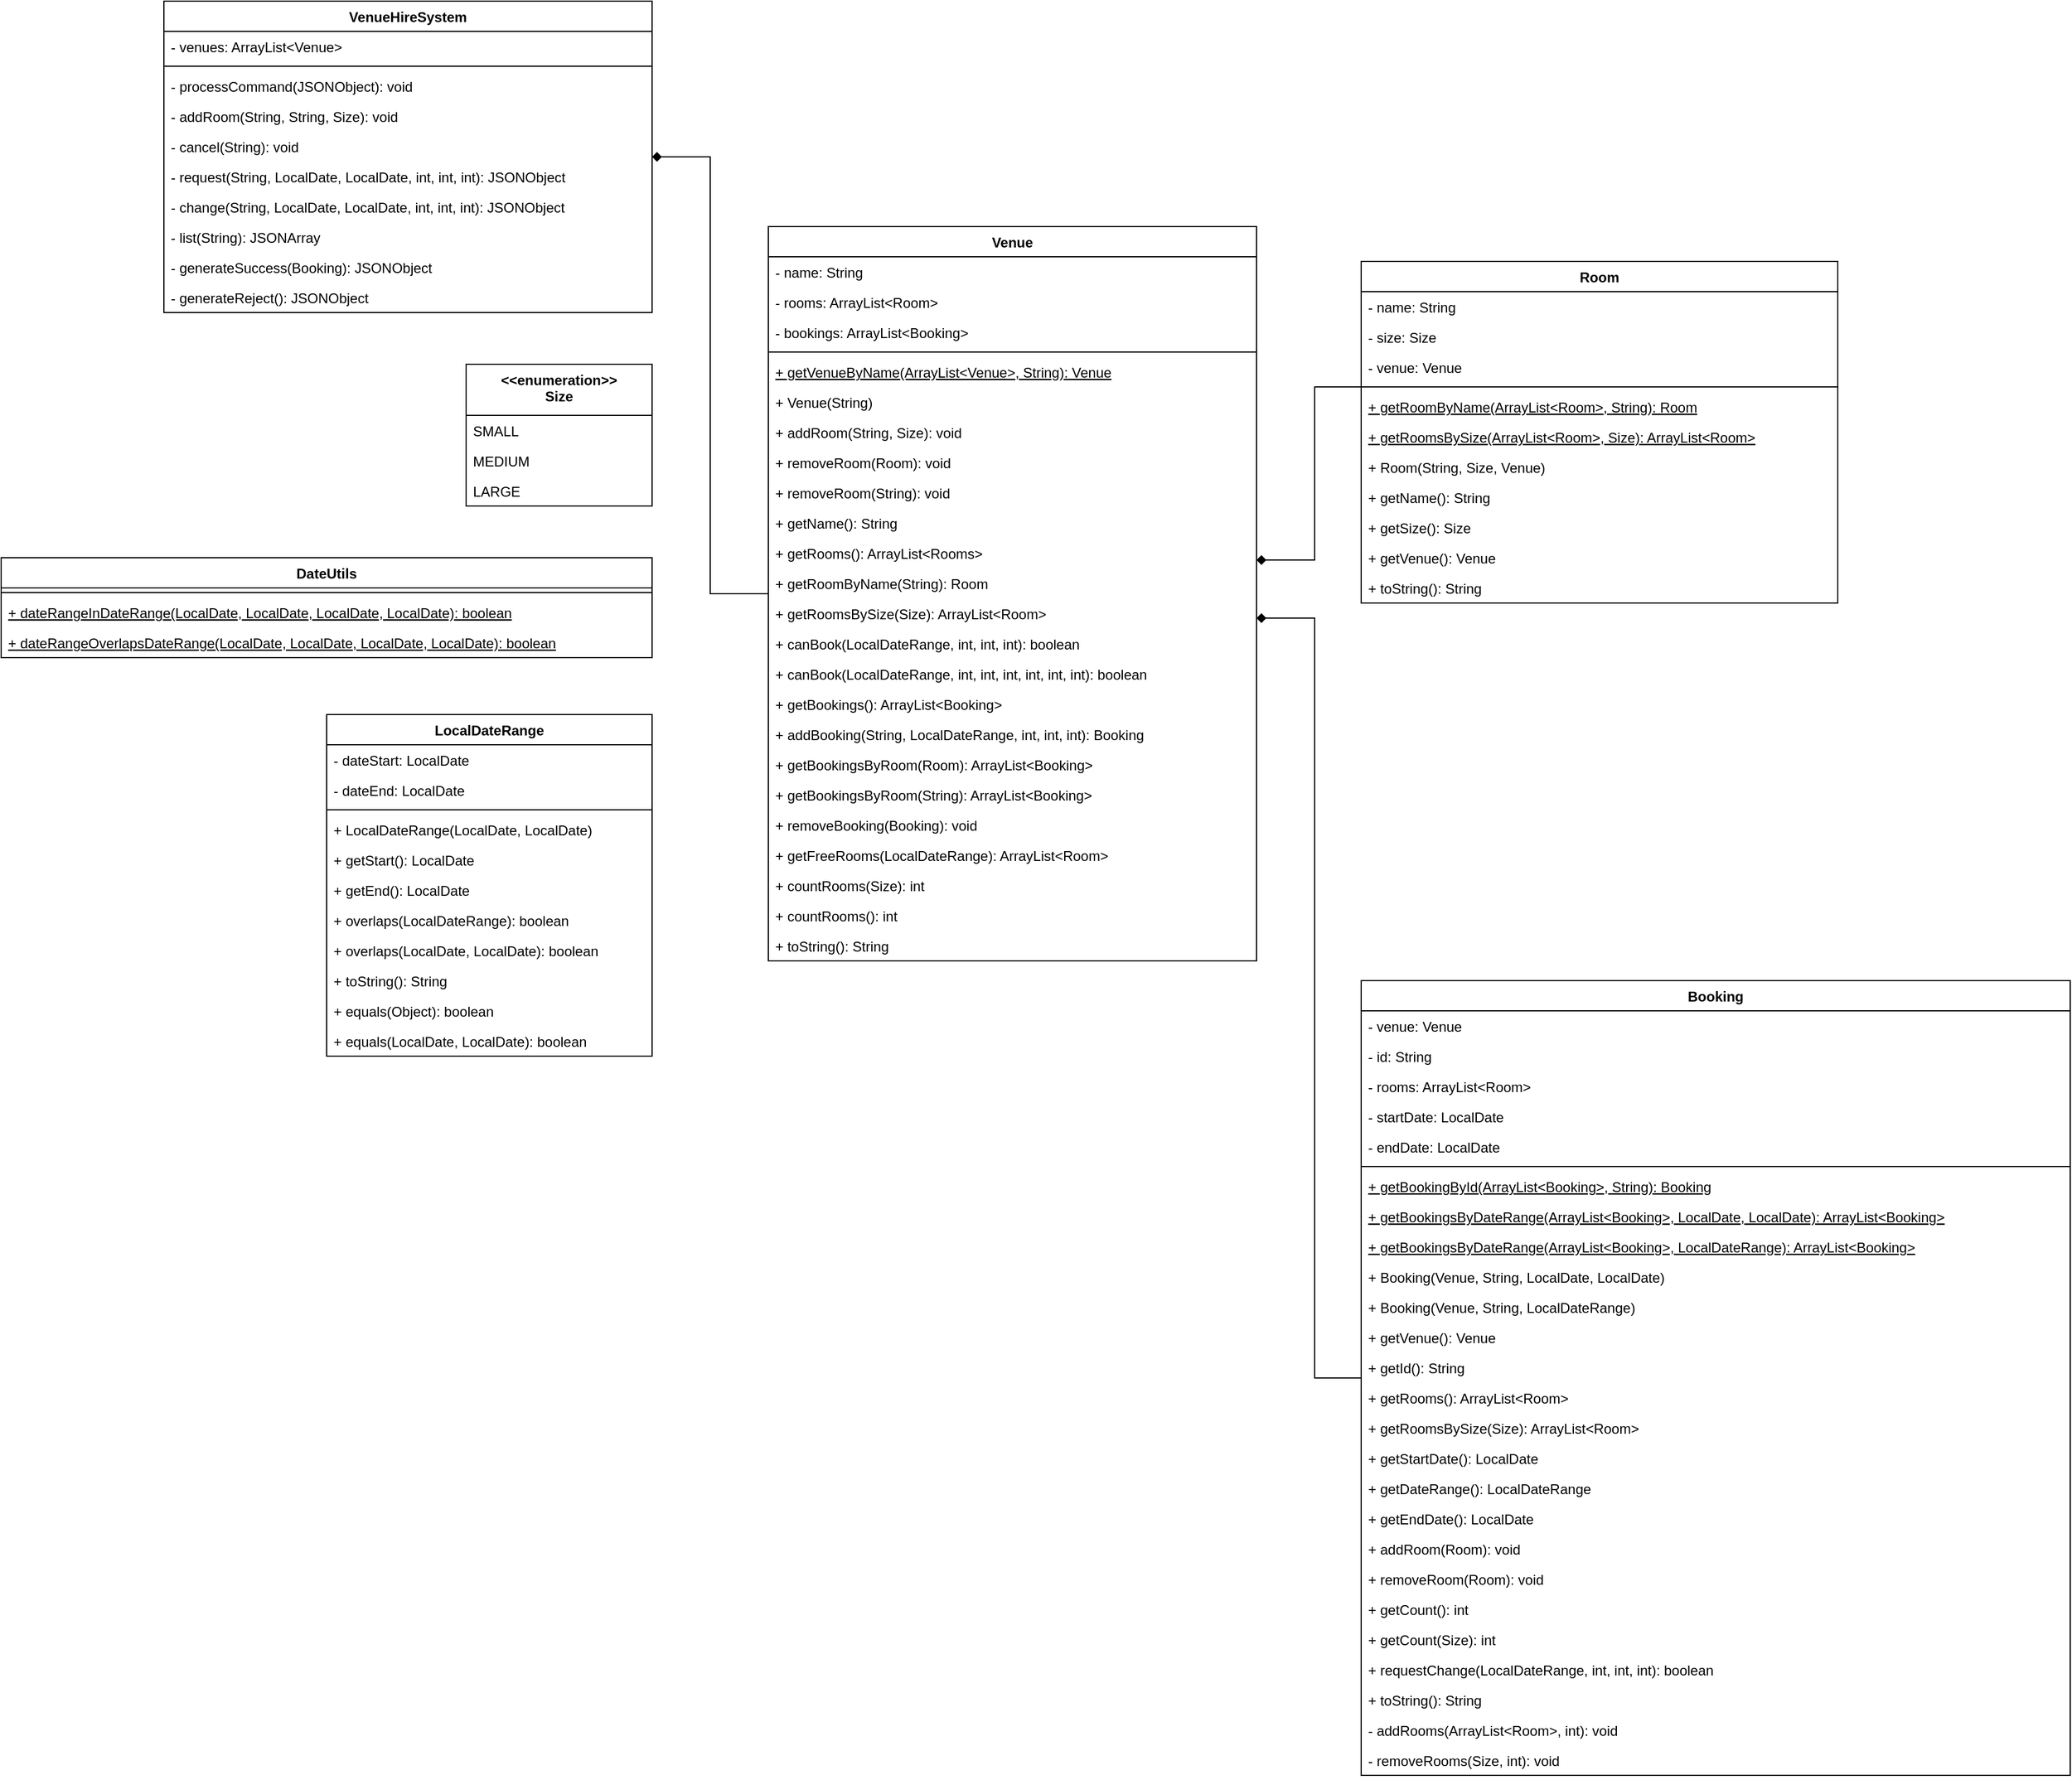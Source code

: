 <mxfile version="11.3.0" type="device" pages="1"><diagram id="Fz_I82woASBaDcpSmQ-H" name="Page-1"><mxGraphModel dx="966" dy="566" grid="1" gridSize="10" guides="1" tooltips="1" connect="1" arrows="1" fold="1" page="1" pageScale="1" pageWidth="850" pageHeight="1100" math="0" shadow="0"><root><mxCell id="0"/><mxCell id="1" parent="0"/><mxCell id="auLTzLcRfjIA71h1RYRJ-1" value="Booking" style="swimlane;fontStyle=1;align=center;verticalAlign=top;childLayout=stackLayout;horizontal=1;startSize=26;horizontalStack=0;resizeParent=1;resizeParentMax=0;resizeLast=0;collapsible=1;marginBottom=0;" parent="1" vertex="1"><mxGeometry x="1840" y="922" width="610" height="684" as="geometry"/></mxCell><mxCell id="auLTzLcRfjIA71h1RYRJ-2" value="- venue: Venue" style="text;strokeColor=none;fillColor=none;align=left;verticalAlign=top;spacingLeft=4;spacingRight=4;overflow=hidden;rotatable=0;points=[[0,0.5],[1,0.5]];portConstraint=eastwest;" parent="auLTzLcRfjIA71h1RYRJ-1" vertex="1"><mxGeometry y="26" width="610" height="26" as="geometry"/></mxCell><mxCell id="auLTzLcRfjIA71h1RYRJ-5" value="- id: String" style="text;strokeColor=none;fillColor=none;align=left;verticalAlign=top;spacingLeft=4;spacingRight=4;overflow=hidden;rotatable=0;points=[[0,0.5],[1,0.5]];portConstraint=eastwest;" parent="auLTzLcRfjIA71h1RYRJ-1" vertex="1"><mxGeometry y="52" width="610" height="26" as="geometry"/></mxCell><mxCell id="auLTzLcRfjIA71h1RYRJ-6" value="- rooms: ArrayList&lt;Room&gt;" style="text;strokeColor=none;fillColor=none;align=left;verticalAlign=top;spacingLeft=4;spacingRight=4;overflow=hidden;rotatable=0;points=[[0,0.5],[1,0.5]];portConstraint=eastwest;" parent="auLTzLcRfjIA71h1RYRJ-1" vertex="1"><mxGeometry y="78" width="610" height="26" as="geometry"/></mxCell><mxCell id="auLTzLcRfjIA71h1RYRJ-7" value="- startDate: LocalDate" style="text;strokeColor=none;fillColor=none;align=left;verticalAlign=top;spacingLeft=4;spacingRight=4;overflow=hidden;rotatable=0;points=[[0,0.5],[1,0.5]];portConstraint=eastwest;" parent="auLTzLcRfjIA71h1RYRJ-1" vertex="1"><mxGeometry y="104" width="610" height="26" as="geometry"/></mxCell><mxCell id="auLTzLcRfjIA71h1RYRJ-8" value="- endDate: LocalDate" style="text;strokeColor=none;fillColor=none;align=left;verticalAlign=top;spacingLeft=4;spacingRight=4;overflow=hidden;rotatable=0;points=[[0,0.5],[1,0.5]];portConstraint=eastwest;" parent="auLTzLcRfjIA71h1RYRJ-1" vertex="1"><mxGeometry y="130" width="610" height="26" as="geometry"/></mxCell><mxCell id="auLTzLcRfjIA71h1RYRJ-3" value="" style="line;strokeWidth=1;fillColor=none;align=left;verticalAlign=middle;spacingTop=-1;spacingLeft=3;spacingRight=3;rotatable=0;labelPosition=right;points=[];portConstraint=eastwest;" parent="auLTzLcRfjIA71h1RYRJ-1" vertex="1"><mxGeometry y="156" width="610" height="8" as="geometry"/></mxCell><mxCell id="auLTzLcRfjIA71h1RYRJ-16" value="+ getBookingById(ArrayList&lt;Booking&gt;, String): Booking" style="text;strokeColor=none;fillColor=none;align=left;verticalAlign=top;spacingLeft=4;spacingRight=4;overflow=hidden;rotatable=0;points=[[0,0.5],[1,0.5]];portConstraint=eastwest;fontStyle=4" parent="auLTzLcRfjIA71h1RYRJ-1" vertex="1"><mxGeometry y="164" width="610" height="26" as="geometry"/></mxCell><mxCell id="auLTzLcRfjIA71h1RYRJ-4" value="+ getBookingsByDateRange(ArrayList&lt;Booking&gt;, LocalDate, LocalDate): ArrayList&lt;Booking&gt;" style="text;strokeColor=none;fillColor=none;align=left;verticalAlign=top;spacingLeft=4;spacingRight=4;overflow=hidden;rotatable=0;points=[[0,0.5],[1,0.5]];portConstraint=eastwest;fontStyle=4" parent="auLTzLcRfjIA71h1RYRJ-1" vertex="1"><mxGeometry y="190" width="610" height="26" as="geometry"/></mxCell><mxCell id="auLTzLcRfjIA71h1RYRJ-17" value="+ getBookingsByDateRange(ArrayList&lt;Booking&gt;, LocalDateRange): ArrayList&lt;Booking&gt;" style="text;strokeColor=none;fillColor=none;align=left;verticalAlign=top;spacingLeft=4;spacingRight=4;overflow=hidden;rotatable=0;points=[[0,0.5],[1,0.5]];portConstraint=eastwest;fontStyle=4" parent="auLTzLcRfjIA71h1RYRJ-1" vertex="1"><mxGeometry y="216" width="610" height="26" as="geometry"/></mxCell><mxCell id="auLTzLcRfjIA71h1RYRJ-18" value="+ Booking(Venue, String, LocalDate, LocalDate)" style="text;strokeColor=none;fillColor=none;align=left;verticalAlign=top;spacingLeft=4;spacingRight=4;overflow=hidden;rotatable=0;points=[[0,0.5],[1,0.5]];portConstraint=eastwest;fontStyle=0" parent="auLTzLcRfjIA71h1RYRJ-1" vertex="1"><mxGeometry y="242" width="610" height="26" as="geometry"/></mxCell><mxCell id="auLTzLcRfjIA71h1RYRJ-20" value="+ Booking(Venue, String, LocalDateRange)" style="text;strokeColor=none;fillColor=none;align=left;verticalAlign=top;spacingLeft=4;spacingRight=4;overflow=hidden;rotatable=0;points=[[0,0.5],[1,0.5]];portConstraint=eastwest;fontStyle=0" parent="auLTzLcRfjIA71h1RYRJ-1" vertex="1"><mxGeometry y="268" width="610" height="26" as="geometry"/></mxCell><mxCell id="auLTzLcRfjIA71h1RYRJ-21" value="+ getVenue(): Venue" style="text;strokeColor=none;fillColor=none;align=left;verticalAlign=top;spacingLeft=4;spacingRight=4;overflow=hidden;rotatable=0;points=[[0,0.5],[1,0.5]];portConstraint=eastwest;fontStyle=0" parent="auLTzLcRfjIA71h1RYRJ-1" vertex="1"><mxGeometry y="294" width="610" height="26" as="geometry"/></mxCell><mxCell id="auLTzLcRfjIA71h1RYRJ-26" value="+ getId(): String" style="text;strokeColor=none;fillColor=none;align=left;verticalAlign=top;spacingLeft=4;spacingRight=4;overflow=hidden;rotatable=0;points=[[0,0.5],[1,0.5]];portConstraint=eastwest;fontStyle=0" parent="auLTzLcRfjIA71h1RYRJ-1" vertex="1"><mxGeometry y="320" width="610" height="26" as="geometry"/></mxCell><mxCell id="auLTzLcRfjIA71h1RYRJ-25" value="+ getRooms(): ArrayList&lt;Room&gt;" style="text;strokeColor=none;fillColor=none;align=left;verticalAlign=top;spacingLeft=4;spacingRight=4;overflow=hidden;rotatable=0;points=[[0,0.5],[1,0.5]];portConstraint=eastwest;fontStyle=0" parent="auLTzLcRfjIA71h1RYRJ-1" vertex="1"><mxGeometry y="346" width="610" height="26" as="geometry"/></mxCell><mxCell id="auLTzLcRfjIA71h1RYRJ-24" value="+ getRoomsBySize(Size): ArrayList&lt;Room&gt;" style="text;strokeColor=none;fillColor=none;align=left;verticalAlign=top;spacingLeft=4;spacingRight=4;overflow=hidden;rotatable=0;points=[[0,0.5],[1,0.5]];portConstraint=eastwest;fontStyle=0" parent="auLTzLcRfjIA71h1RYRJ-1" vertex="1"><mxGeometry y="372" width="610" height="26" as="geometry"/></mxCell><mxCell id="auLTzLcRfjIA71h1RYRJ-23" value="+ getStartDate(): LocalDate" style="text;strokeColor=none;fillColor=none;align=left;verticalAlign=top;spacingLeft=4;spacingRight=4;overflow=hidden;rotatable=0;points=[[0,0.5],[1,0.5]];portConstraint=eastwest;fontStyle=0" parent="auLTzLcRfjIA71h1RYRJ-1" vertex="1"><mxGeometry y="398" width="610" height="26" as="geometry"/></mxCell><mxCell id="auLTzLcRfjIA71h1RYRJ-22" value="+ getDateRange(): LocalDateRange" style="text;strokeColor=none;fillColor=none;align=left;verticalAlign=top;spacingLeft=4;spacingRight=4;overflow=hidden;rotatable=0;points=[[0,0.5],[1,0.5]];portConstraint=eastwest;fontStyle=0" parent="auLTzLcRfjIA71h1RYRJ-1" vertex="1"><mxGeometry y="424" width="610" height="26" as="geometry"/></mxCell><mxCell id="auLTzLcRfjIA71h1RYRJ-19" value="+ getEndDate(): LocalDate" style="text;strokeColor=none;fillColor=none;align=left;verticalAlign=top;spacingLeft=4;spacingRight=4;overflow=hidden;rotatable=0;points=[[0,0.5],[1,0.5]];portConstraint=eastwest;fontStyle=0" parent="auLTzLcRfjIA71h1RYRJ-1" vertex="1"><mxGeometry y="450" width="610" height="26" as="geometry"/></mxCell><mxCell id="auLTzLcRfjIA71h1RYRJ-28" value="+ addRoom(Room): void" style="text;strokeColor=none;fillColor=none;align=left;verticalAlign=top;spacingLeft=4;spacingRight=4;overflow=hidden;rotatable=0;points=[[0,0.5],[1,0.5]];portConstraint=eastwest;fontStyle=0" parent="auLTzLcRfjIA71h1RYRJ-1" vertex="1"><mxGeometry y="476" width="610" height="26" as="geometry"/></mxCell><mxCell id="auLTzLcRfjIA71h1RYRJ-30" value="+ removeRoom(Room): void" style="text;strokeColor=none;fillColor=none;align=left;verticalAlign=top;spacingLeft=4;spacingRight=4;overflow=hidden;rotatable=0;points=[[0,0.5],[1,0.5]];portConstraint=eastwest;fontStyle=0" parent="auLTzLcRfjIA71h1RYRJ-1" vertex="1"><mxGeometry y="502" width="610" height="26" as="geometry"/></mxCell><mxCell id="auLTzLcRfjIA71h1RYRJ-34" value="+ getCount(): int" style="text;strokeColor=none;fillColor=none;align=left;verticalAlign=top;spacingLeft=4;spacingRight=4;overflow=hidden;rotatable=0;points=[[0,0.5],[1,0.5]];portConstraint=eastwest;fontStyle=0" parent="auLTzLcRfjIA71h1RYRJ-1" vertex="1"><mxGeometry y="528" width="610" height="26" as="geometry"/></mxCell><mxCell id="auLTzLcRfjIA71h1RYRJ-33" value="+ getCount(Size): int" style="text;strokeColor=none;fillColor=none;align=left;verticalAlign=top;spacingLeft=4;spacingRight=4;overflow=hidden;rotatable=0;points=[[0,0.5],[1,0.5]];portConstraint=eastwest;fontStyle=0" parent="auLTzLcRfjIA71h1RYRJ-1" vertex="1"><mxGeometry y="554" width="610" height="26" as="geometry"/></mxCell><mxCell id="auLTzLcRfjIA71h1RYRJ-32" value="+ requestChange(LocalDateRange, int, int, int): boolean" style="text;strokeColor=none;fillColor=none;align=left;verticalAlign=top;spacingLeft=4;spacingRight=4;overflow=hidden;rotatable=0;points=[[0,0.5],[1,0.5]];portConstraint=eastwest;fontStyle=0" parent="auLTzLcRfjIA71h1RYRJ-1" vertex="1"><mxGeometry y="580" width="610" height="26" as="geometry"/></mxCell><mxCell id="auLTzLcRfjIA71h1RYRJ-35" value="+ toString(): String" style="text;strokeColor=none;fillColor=none;align=left;verticalAlign=top;spacingLeft=4;spacingRight=4;overflow=hidden;rotatable=0;points=[[0,0.5],[1,0.5]];portConstraint=eastwest;fontStyle=0" parent="auLTzLcRfjIA71h1RYRJ-1" vertex="1"><mxGeometry y="606" width="610" height="26" as="geometry"/></mxCell><mxCell id="auLTzLcRfjIA71h1RYRJ-31" value="- addRooms(ArrayList&lt;Room&gt;, int): void" style="text;strokeColor=none;fillColor=none;align=left;verticalAlign=top;spacingLeft=4;spacingRight=4;overflow=hidden;rotatable=0;points=[[0,0.5],[1,0.5]];portConstraint=eastwest;fontStyle=0" parent="auLTzLcRfjIA71h1RYRJ-1" vertex="1"><mxGeometry y="632" width="610" height="26" as="geometry"/></mxCell><mxCell id="auLTzLcRfjIA71h1RYRJ-29" value="- removeRooms(Size, int): void" style="text;strokeColor=none;fillColor=none;align=left;verticalAlign=top;spacingLeft=4;spacingRight=4;overflow=hidden;rotatable=0;points=[[0,0.5],[1,0.5]];portConstraint=eastwest;fontStyle=0" parent="auLTzLcRfjIA71h1RYRJ-1" vertex="1"><mxGeometry y="658" width="610" height="26" as="geometry"/></mxCell><mxCell id="auLTzLcRfjIA71h1RYRJ-63" value="DateUtils" style="swimlane;fontStyle=1;align=center;verticalAlign=top;childLayout=stackLayout;horizontal=1;startSize=26;horizontalStack=0;resizeParent=1;resizeParentMax=0;resizeLast=0;collapsible=1;marginBottom=0;" parent="1" vertex="1"><mxGeometry x="670" y="558" width="560" height="86" as="geometry"/></mxCell><mxCell id="auLTzLcRfjIA71h1RYRJ-65" value="" style="line;strokeWidth=1;fillColor=none;align=left;verticalAlign=middle;spacingTop=-1;spacingLeft=3;spacingRight=3;rotatable=0;labelPosition=right;points=[];portConstraint=eastwest;" parent="auLTzLcRfjIA71h1RYRJ-63" vertex="1"><mxGeometry y="26" width="560" height="8" as="geometry"/></mxCell><mxCell id="auLTzLcRfjIA71h1RYRJ-66" value="+ dateRangeInDateRange(LocalDate, LocalDate, LocalDate, LocalDate): boolean" style="text;strokeColor=none;fillColor=none;align=left;verticalAlign=top;spacingLeft=4;spacingRight=4;overflow=hidden;rotatable=0;points=[[0,0.5],[1,0.5]];portConstraint=eastwest;fontStyle=4" parent="auLTzLcRfjIA71h1RYRJ-63" vertex="1"><mxGeometry y="34" width="560" height="26" as="geometry"/></mxCell><mxCell id="auLTzLcRfjIA71h1RYRJ-67" value="+ dateRangeOverlapsDateRange(LocalDate, LocalDate, LocalDate, LocalDate): boolean" style="text;strokeColor=none;fillColor=none;align=left;verticalAlign=top;spacingLeft=4;spacingRight=4;overflow=hidden;rotatable=0;points=[[0,0.5],[1,0.5]];portConstraint=eastwest;fontStyle=4" parent="auLTzLcRfjIA71h1RYRJ-63" vertex="1"><mxGeometry y="60" width="560" height="26" as="geometry"/></mxCell><mxCell id="auLTzLcRfjIA71h1RYRJ-68" value="LocalDateRange" style="swimlane;fontStyle=1;align=center;verticalAlign=top;childLayout=stackLayout;horizontal=1;startSize=26;horizontalStack=0;resizeParent=1;resizeParentMax=0;resizeLast=0;collapsible=1;marginBottom=0;" parent="1" vertex="1"><mxGeometry x="950" y="693" width="280" height="294" as="geometry"/></mxCell><mxCell id="auLTzLcRfjIA71h1RYRJ-69" value="- dateStart: LocalDate" style="text;strokeColor=none;fillColor=none;align=left;verticalAlign=top;spacingLeft=4;spacingRight=4;overflow=hidden;rotatable=0;points=[[0,0.5],[1,0.5]];portConstraint=eastwest;" parent="auLTzLcRfjIA71h1RYRJ-68" vertex="1"><mxGeometry y="26" width="280" height="26" as="geometry"/></mxCell><mxCell id="auLTzLcRfjIA71h1RYRJ-72" value="- dateEnd: LocalDate" style="text;strokeColor=none;fillColor=none;align=left;verticalAlign=top;spacingLeft=4;spacingRight=4;overflow=hidden;rotatable=0;points=[[0,0.5],[1,0.5]];portConstraint=eastwest;" parent="auLTzLcRfjIA71h1RYRJ-68" vertex="1"><mxGeometry y="52" width="280" height="26" as="geometry"/></mxCell><mxCell id="auLTzLcRfjIA71h1RYRJ-70" value="" style="line;strokeWidth=1;fillColor=none;align=left;verticalAlign=middle;spacingTop=-1;spacingLeft=3;spacingRight=3;rotatable=0;labelPosition=right;points=[];portConstraint=eastwest;" parent="auLTzLcRfjIA71h1RYRJ-68" vertex="1"><mxGeometry y="78" width="280" height="8" as="geometry"/></mxCell><mxCell id="auLTzLcRfjIA71h1RYRJ-71" value="+ LocalDateRange(LocalDate, LocalDate)" style="text;strokeColor=none;fillColor=none;align=left;verticalAlign=top;spacingLeft=4;spacingRight=4;overflow=hidden;rotatable=0;points=[[0,0.5],[1,0.5]];portConstraint=eastwest;" parent="auLTzLcRfjIA71h1RYRJ-68" vertex="1"><mxGeometry y="86" width="280" height="26" as="geometry"/></mxCell><mxCell id="auLTzLcRfjIA71h1RYRJ-74" value="+ getStart(): LocalDate" style="text;strokeColor=none;fillColor=none;align=left;verticalAlign=top;spacingLeft=4;spacingRight=4;overflow=hidden;rotatable=0;points=[[0,0.5],[1,0.5]];portConstraint=eastwest;" parent="auLTzLcRfjIA71h1RYRJ-68" vertex="1"><mxGeometry y="112" width="280" height="26" as="geometry"/></mxCell><mxCell id="auLTzLcRfjIA71h1RYRJ-79" value="+ getEnd(): LocalDate" style="text;strokeColor=none;fillColor=none;align=left;verticalAlign=top;spacingLeft=4;spacingRight=4;overflow=hidden;rotatable=0;points=[[0,0.5],[1,0.5]];portConstraint=eastwest;" parent="auLTzLcRfjIA71h1RYRJ-68" vertex="1"><mxGeometry y="138" width="280" height="26" as="geometry"/></mxCell><mxCell id="auLTzLcRfjIA71h1RYRJ-78" value="+ overlaps(LocalDateRange): boolean" style="text;strokeColor=none;fillColor=none;align=left;verticalAlign=top;spacingLeft=4;spacingRight=4;overflow=hidden;rotatable=0;points=[[0,0.5],[1,0.5]];portConstraint=eastwest;" parent="auLTzLcRfjIA71h1RYRJ-68" vertex="1"><mxGeometry y="164" width="280" height="26" as="geometry"/></mxCell><mxCell id="auLTzLcRfjIA71h1RYRJ-77" value="+ overlaps(LocalDate, LocalDate): boolean" style="text;strokeColor=none;fillColor=none;align=left;verticalAlign=top;spacingLeft=4;spacingRight=4;overflow=hidden;rotatable=0;points=[[0,0.5],[1,0.5]];portConstraint=eastwest;" parent="auLTzLcRfjIA71h1RYRJ-68" vertex="1"><mxGeometry y="190" width="280" height="26" as="geometry"/></mxCell><mxCell id="auLTzLcRfjIA71h1RYRJ-76" value="+ toString(): String" style="text;strokeColor=none;fillColor=none;align=left;verticalAlign=top;spacingLeft=4;spacingRight=4;overflow=hidden;rotatable=0;points=[[0,0.5],[1,0.5]];portConstraint=eastwest;" parent="auLTzLcRfjIA71h1RYRJ-68" vertex="1"><mxGeometry y="216" width="280" height="26" as="geometry"/></mxCell><mxCell id="auLTzLcRfjIA71h1RYRJ-75" value="+ equals(Object): boolean" style="text;strokeColor=none;fillColor=none;align=left;verticalAlign=top;spacingLeft=4;spacingRight=4;overflow=hidden;rotatable=0;points=[[0,0.5],[1,0.5]];portConstraint=eastwest;" parent="auLTzLcRfjIA71h1RYRJ-68" vertex="1"><mxGeometry y="242" width="280" height="26" as="geometry"/></mxCell><mxCell id="auLTzLcRfjIA71h1RYRJ-73" value="+ equals(LocalDate, LocalDate): boolean" style="text;strokeColor=none;fillColor=none;align=left;verticalAlign=top;spacingLeft=4;spacingRight=4;overflow=hidden;rotatable=0;points=[[0,0.5],[1,0.5]];portConstraint=eastwest;" parent="auLTzLcRfjIA71h1RYRJ-68" vertex="1"><mxGeometry y="268" width="280" height="26" as="geometry"/></mxCell><mxCell id="auLTzLcRfjIA71h1RYRJ-80" value="Room" style="swimlane;fontStyle=1;align=center;verticalAlign=top;childLayout=stackLayout;horizontal=1;startSize=26;horizontalStack=0;resizeParent=1;resizeParentMax=0;resizeLast=0;collapsible=1;marginBottom=0;" parent="1" vertex="1"><mxGeometry x="1840" y="303" width="410" height="294" as="geometry"/></mxCell><mxCell id="auLTzLcRfjIA71h1RYRJ-81" value="- name: String" style="text;strokeColor=none;fillColor=none;align=left;verticalAlign=top;spacingLeft=4;spacingRight=4;overflow=hidden;rotatable=0;points=[[0,0.5],[1,0.5]];portConstraint=eastwest;" parent="auLTzLcRfjIA71h1RYRJ-80" vertex="1"><mxGeometry y="26" width="410" height="26" as="geometry"/></mxCell><mxCell id="auLTzLcRfjIA71h1RYRJ-82" value="- size: Size" style="text;strokeColor=none;fillColor=none;align=left;verticalAlign=top;spacingLeft=4;spacingRight=4;overflow=hidden;rotatable=0;points=[[0,0.5],[1,0.5]];portConstraint=eastwest;" parent="auLTzLcRfjIA71h1RYRJ-80" vertex="1"><mxGeometry y="52" width="410" height="26" as="geometry"/></mxCell><mxCell id="auLTzLcRfjIA71h1RYRJ-92" value="- venue: Venue" style="text;strokeColor=none;fillColor=none;align=left;verticalAlign=top;spacingLeft=4;spacingRight=4;overflow=hidden;rotatable=0;points=[[0,0.5],[1,0.5]];portConstraint=eastwest;" parent="auLTzLcRfjIA71h1RYRJ-80" vertex="1"><mxGeometry y="78" width="410" height="26" as="geometry"/></mxCell><mxCell id="auLTzLcRfjIA71h1RYRJ-83" value="" style="line;strokeWidth=1;fillColor=none;align=left;verticalAlign=middle;spacingTop=-1;spacingLeft=3;spacingRight=3;rotatable=0;labelPosition=right;points=[];portConstraint=eastwest;" parent="auLTzLcRfjIA71h1RYRJ-80" vertex="1"><mxGeometry y="104" width="410" height="8" as="geometry"/></mxCell><mxCell id="auLTzLcRfjIA71h1RYRJ-86" value="+ getRoomByName(ArrayList&lt;Room&gt;, String): Room" style="text;strokeColor=none;fillColor=none;align=left;verticalAlign=top;spacingLeft=4;spacingRight=4;overflow=hidden;rotatable=0;points=[[0,0.5],[1,0.5]];portConstraint=eastwest;fontStyle=4" parent="auLTzLcRfjIA71h1RYRJ-80" vertex="1"><mxGeometry y="112" width="410" height="26" as="geometry"/></mxCell><mxCell id="auLTzLcRfjIA71h1RYRJ-87" value="+ getRoomsBySize(ArrayList&lt;Room&gt;, Size): ArrayList&lt;Room&gt;" style="text;strokeColor=none;fillColor=none;align=left;verticalAlign=top;spacingLeft=4;spacingRight=4;overflow=hidden;rotatable=0;points=[[0,0.5],[1,0.5]];portConstraint=eastwest;fontStyle=4" parent="auLTzLcRfjIA71h1RYRJ-80" vertex="1"><mxGeometry y="138" width="410" height="26" as="geometry"/></mxCell><mxCell id="auLTzLcRfjIA71h1RYRJ-88" value="+ Room(String, Size, Venue)" style="text;strokeColor=none;fillColor=none;align=left;verticalAlign=top;spacingLeft=4;spacingRight=4;overflow=hidden;rotatable=0;points=[[0,0.5],[1,0.5]];portConstraint=eastwest;" parent="auLTzLcRfjIA71h1RYRJ-80" vertex="1"><mxGeometry y="164" width="410" height="26" as="geometry"/></mxCell><mxCell id="auLTzLcRfjIA71h1RYRJ-89" value="+ getName(): String" style="text;strokeColor=none;fillColor=none;align=left;verticalAlign=top;spacingLeft=4;spacingRight=4;overflow=hidden;rotatable=0;points=[[0,0.5],[1,0.5]];portConstraint=eastwest;" parent="auLTzLcRfjIA71h1RYRJ-80" vertex="1"><mxGeometry y="190" width="410" height="26" as="geometry"/></mxCell><mxCell id="auLTzLcRfjIA71h1RYRJ-90" value="+ getSize(): Size" style="text;strokeColor=none;fillColor=none;align=left;verticalAlign=top;spacingLeft=4;spacingRight=4;overflow=hidden;rotatable=0;points=[[0,0.5],[1,0.5]];portConstraint=eastwest;" parent="auLTzLcRfjIA71h1RYRJ-80" vertex="1"><mxGeometry y="216" width="410" height="26" as="geometry"/></mxCell><mxCell id="auLTzLcRfjIA71h1RYRJ-93" value="+ getVenue(): Venue" style="text;strokeColor=none;fillColor=none;align=left;verticalAlign=top;spacingLeft=4;spacingRight=4;overflow=hidden;rotatable=0;points=[[0,0.5],[1,0.5]];portConstraint=eastwest;" parent="auLTzLcRfjIA71h1RYRJ-80" vertex="1"><mxGeometry y="242" width="410" height="26" as="geometry"/></mxCell><mxCell id="auLTzLcRfjIA71h1RYRJ-91" value="+ toString(): String" style="text;strokeColor=none;fillColor=none;align=left;verticalAlign=top;spacingLeft=4;spacingRight=4;overflow=hidden;rotatable=0;points=[[0,0.5],[1,0.5]];portConstraint=eastwest;" parent="auLTzLcRfjIA71h1RYRJ-80" vertex="1"><mxGeometry y="268" width="410" height="26" as="geometry"/></mxCell><mxCell id="auLTzLcRfjIA71h1RYRJ-148" value="&lt;&lt;enumeration&gt;&gt;&#10;Size&#10;" style="swimlane;fontStyle=1;align=center;verticalAlign=top;childLayout=stackLayout;horizontal=1;startSize=44;horizontalStack=0;resizeParent=1;resizeParentMax=0;resizeLast=0;collapsible=1;marginBottom=0;" parent="1" vertex="1"><mxGeometry x="1070" y="391.5" width="160" height="122" as="geometry"/></mxCell><mxCell id="auLTzLcRfjIA71h1RYRJ-157" value="SMALL" style="text;strokeColor=none;fillColor=none;align=left;verticalAlign=top;spacingLeft=4;spacingRight=4;overflow=hidden;rotatable=0;points=[[0,0.5],[1,0.5]];portConstraint=eastwest;" parent="auLTzLcRfjIA71h1RYRJ-148" vertex="1"><mxGeometry y="44" width="160" height="26" as="geometry"/></mxCell><mxCell id="auLTzLcRfjIA71h1RYRJ-158" value="MEDIUM" style="text;strokeColor=none;fillColor=none;align=left;verticalAlign=top;spacingLeft=4;spacingRight=4;overflow=hidden;rotatable=0;points=[[0,0.5],[1,0.5]];portConstraint=eastwest;" parent="auLTzLcRfjIA71h1RYRJ-148" vertex="1"><mxGeometry y="70" width="160" height="26" as="geometry"/></mxCell><mxCell id="auLTzLcRfjIA71h1RYRJ-159" value="LARGE" style="text;strokeColor=none;fillColor=none;align=left;verticalAlign=top;spacingLeft=4;spacingRight=4;overflow=hidden;rotatable=0;points=[[0,0.5],[1,0.5]];portConstraint=eastwest;" parent="auLTzLcRfjIA71h1RYRJ-148" vertex="1"><mxGeometry y="96" width="160" height="26" as="geometry"/></mxCell><mxCell id="auLTzLcRfjIA71h1RYRJ-213" style="edgeStyle=orthogonalEdgeStyle;rounded=0;orthogonalLoop=1;jettySize=auto;html=1;startArrow=diamond;startFill=1;endArrow=none;endFill=0;" parent="1" source="auLTzLcRfjIA71h1RYRJ-160" target="auLTzLcRfjIA71h1RYRJ-80" edge="1"><mxGeometry relative="1" as="geometry"><Array as="points"><mxPoint x="1800" y="560"/><mxPoint x="1800" y="411"/></Array></mxGeometry></mxCell><mxCell id="auLTzLcRfjIA71h1RYRJ-215" style="edgeStyle=orthogonalEdgeStyle;rounded=0;orthogonalLoop=1;jettySize=auto;html=1;startArrow=diamond;startFill=1;endArrow=none;endFill=0;" parent="1" source="auLTzLcRfjIA71h1RYRJ-160" target="auLTzLcRfjIA71h1RYRJ-1" edge="1"><mxGeometry relative="1" as="geometry"><Array as="points"><mxPoint x="1800" y="610"/><mxPoint x="1800" y="1264"/></Array></mxGeometry></mxCell><mxCell id="auLTzLcRfjIA71h1RYRJ-160" value="Venue" style="swimlane;fontStyle=1;align=center;verticalAlign=top;childLayout=stackLayout;horizontal=1;startSize=26;horizontalStack=0;resizeParent=1;resizeParentMax=0;resizeLast=0;collapsible=1;marginBottom=0;" parent="1" vertex="1"><mxGeometry x="1330" y="273" width="420" height="632" as="geometry"/></mxCell><mxCell id="auLTzLcRfjIA71h1RYRJ-161" value="- name: String" style="text;strokeColor=none;fillColor=none;align=left;verticalAlign=top;spacingLeft=4;spacingRight=4;overflow=hidden;rotatable=0;points=[[0,0.5],[1,0.5]];portConstraint=eastwest;" parent="auLTzLcRfjIA71h1RYRJ-160" vertex="1"><mxGeometry y="26" width="420" height="26" as="geometry"/></mxCell><mxCell id="auLTzLcRfjIA71h1RYRJ-162" value="- rooms: ArrayList&lt;Room&gt;" style="text;strokeColor=none;fillColor=none;align=left;verticalAlign=top;spacingLeft=4;spacingRight=4;overflow=hidden;rotatable=0;points=[[0,0.5],[1,0.5]];portConstraint=eastwest;" parent="auLTzLcRfjIA71h1RYRJ-160" vertex="1"><mxGeometry y="52" width="420" height="26" as="geometry"/></mxCell><mxCell id="auLTzLcRfjIA71h1RYRJ-163" value="- bookings: ArrayList&lt;Booking&gt;" style="text;strokeColor=none;fillColor=none;align=left;verticalAlign=top;spacingLeft=4;spacingRight=4;overflow=hidden;rotatable=0;points=[[0,0.5],[1,0.5]];portConstraint=eastwest;" parent="auLTzLcRfjIA71h1RYRJ-160" vertex="1"><mxGeometry y="78" width="420" height="26" as="geometry"/></mxCell><mxCell id="auLTzLcRfjIA71h1RYRJ-164" value="" style="line;strokeWidth=1;fillColor=none;align=left;verticalAlign=middle;spacingTop=-1;spacingLeft=3;spacingRight=3;rotatable=0;labelPosition=right;points=[];portConstraint=eastwest;" parent="auLTzLcRfjIA71h1RYRJ-160" vertex="1"><mxGeometry y="104" width="420" height="8" as="geometry"/></mxCell><mxCell id="auLTzLcRfjIA71h1RYRJ-165" value="+ getVenueByName(ArrayList&lt;Venue&gt;, String): Venue" style="text;strokeColor=none;fillColor=none;align=left;verticalAlign=top;spacingLeft=4;spacingRight=4;overflow=hidden;rotatable=0;points=[[0,0.5],[1,0.5]];portConstraint=eastwest;fontStyle=4" parent="auLTzLcRfjIA71h1RYRJ-160" vertex="1"><mxGeometry y="112" width="420" height="26" as="geometry"/></mxCell><mxCell id="auLTzLcRfjIA71h1RYRJ-190" value="+ Venue(String)" style="text;strokeColor=none;fillColor=none;align=left;verticalAlign=top;spacingLeft=4;spacingRight=4;overflow=hidden;rotatable=0;points=[[0,0.5],[1,0.5]];portConstraint=eastwest;fontStyle=0" parent="auLTzLcRfjIA71h1RYRJ-160" vertex="1"><mxGeometry y="138" width="420" height="26" as="geometry"/></mxCell><mxCell id="auLTzLcRfjIA71h1RYRJ-189" value="+ addRoom(String, Size): void" style="text;strokeColor=none;fillColor=none;align=left;verticalAlign=top;spacingLeft=4;spacingRight=4;overflow=hidden;rotatable=0;points=[[0,0.5],[1,0.5]];portConstraint=eastwest;fontStyle=0" parent="auLTzLcRfjIA71h1RYRJ-160" vertex="1"><mxGeometry y="164" width="420" height="26" as="geometry"/></mxCell><mxCell id="auLTzLcRfjIA71h1RYRJ-188" value="+ removeRoom(Room): void" style="text;strokeColor=none;fillColor=none;align=left;verticalAlign=top;spacingLeft=4;spacingRight=4;overflow=hidden;rotatable=0;points=[[0,0.5],[1,0.5]];portConstraint=eastwest;fontStyle=0" parent="auLTzLcRfjIA71h1RYRJ-160" vertex="1"><mxGeometry y="190" width="420" height="26" as="geometry"/></mxCell><mxCell id="auLTzLcRfjIA71h1RYRJ-187" value="+ removeRoom(String): void" style="text;strokeColor=none;fillColor=none;align=left;verticalAlign=top;spacingLeft=4;spacingRight=4;overflow=hidden;rotatable=0;points=[[0,0.5],[1,0.5]];portConstraint=eastwest;fontStyle=0" parent="auLTzLcRfjIA71h1RYRJ-160" vertex="1"><mxGeometry y="216" width="420" height="26" as="geometry"/></mxCell><mxCell id="auLTzLcRfjIA71h1RYRJ-186" value="+ getName(): String" style="text;strokeColor=none;fillColor=none;align=left;verticalAlign=top;spacingLeft=4;spacingRight=4;overflow=hidden;rotatable=0;points=[[0,0.5],[1,0.5]];portConstraint=eastwest;fontStyle=0" parent="auLTzLcRfjIA71h1RYRJ-160" vertex="1"><mxGeometry y="242" width="420" height="26" as="geometry"/></mxCell><mxCell id="auLTzLcRfjIA71h1RYRJ-185" value="+ getRooms(): ArrayList&lt;Rooms&gt;" style="text;strokeColor=none;fillColor=none;align=left;verticalAlign=top;spacingLeft=4;spacingRight=4;overflow=hidden;rotatable=0;points=[[0,0.5],[1,0.5]];portConstraint=eastwest;fontStyle=0" parent="auLTzLcRfjIA71h1RYRJ-160" vertex="1"><mxGeometry y="268" width="420" height="26" as="geometry"/></mxCell><mxCell id="auLTzLcRfjIA71h1RYRJ-184" value="+ getRoomByName(String): Room" style="text;strokeColor=none;fillColor=none;align=left;verticalAlign=top;spacingLeft=4;spacingRight=4;overflow=hidden;rotatable=0;points=[[0,0.5],[1,0.5]];portConstraint=eastwest;fontStyle=0" parent="auLTzLcRfjIA71h1RYRJ-160" vertex="1"><mxGeometry y="294" width="420" height="26" as="geometry"/></mxCell><mxCell id="auLTzLcRfjIA71h1RYRJ-183" value="+ getRoomsBySize(Size): ArrayList&lt;Room&gt;" style="text;strokeColor=none;fillColor=none;align=left;verticalAlign=top;spacingLeft=4;spacingRight=4;overflow=hidden;rotatable=0;points=[[0,0.5],[1,0.5]];portConstraint=eastwest;fontStyle=0" parent="auLTzLcRfjIA71h1RYRJ-160" vertex="1"><mxGeometry y="320" width="420" height="26" as="geometry"/></mxCell><mxCell id="auLTzLcRfjIA71h1RYRJ-182" value="+ canBook(LocalDateRange, int, int, int): boolean" style="text;strokeColor=none;fillColor=none;align=left;verticalAlign=top;spacingLeft=4;spacingRight=4;overflow=hidden;rotatable=0;points=[[0,0.5],[1,0.5]];portConstraint=eastwest;fontStyle=0" parent="auLTzLcRfjIA71h1RYRJ-160" vertex="1"><mxGeometry y="346" width="420" height="26" as="geometry"/></mxCell><mxCell id="auLTzLcRfjIA71h1RYRJ-181" value="+ canBook(LocalDateRange, int, int, int, int, int, int): boolean" style="text;strokeColor=none;fillColor=none;align=left;verticalAlign=top;spacingLeft=4;spacingRight=4;overflow=hidden;rotatable=0;points=[[0,0.5],[1,0.5]];portConstraint=eastwest;fontStyle=0" parent="auLTzLcRfjIA71h1RYRJ-160" vertex="1"><mxGeometry y="372" width="420" height="26" as="geometry"/></mxCell><mxCell id="auLTzLcRfjIA71h1RYRJ-166" value="+ getBookings(): ArrayList&lt;Booking&gt;" style="text;strokeColor=none;fillColor=none;align=left;verticalAlign=top;spacingLeft=4;spacingRight=4;overflow=hidden;rotatable=0;points=[[0,0.5],[1,0.5]];portConstraint=eastwest;fontStyle=0" parent="auLTzLcRfjIA71h1RYRJ-160" vertex="1"><mxGeometry y="398" width="420" height="26" as="geometry"/></mxCell><mxCell id="auLTzLcRfjIA71h1RYRJ-180" value="+ addBooking(String, LocalDateRange, int, int, int): Booking" style="text;strokeColor=none;fillColor=none;align=left;verticalAlign=top;spacingLeft=4;spacingRight=4;overflow=hidden;rotatable=0;points=[[0,0.5],[1,0.5]];portConstraint=eastwest;fontStyle=0" parent="auLTzLcRfjIA71h1RYRJ-160" vertex="1"><mxGeometry y="424" width="420" height="26" as="geometry"/></mxCell><mxCell id="auLTzLcRfjIA71h1RYRJ-179" value="+ getBookingsByRoom(Room): ArrayList&lt;Booking&gt;" style="text;strokeColor=none;fillColor=none;align=left;verticalAlign=top;spacingLeft=4;spacingRight=4;overflow=hidden;rotatable=0;points=[[0,0.5],[1,0.5]];portConstraint=eastwest;fontStyle=0" parent="auLTzLcRfjIA71h1RYRJ-160" vertex="1"><mxGeometry y="450" width="420" height="26" as="geometry"/></mxCell><mxCell id="auLTzLcRfjIA71h1RYRJ-178" value="+ getBookingsByRoom(String): ArrayList&lt;Booking&gt;" style="text;strokeColor=none;fillColor=none;align=left;verticalAlign=top;spacingLeft=4;spacingRight=4;overflow=hidden;rotatable=0;points=[[0,0.5],[1,0.5]];portConstraint=eastwest;fontStyle=0" parent="auLTzLcRfjIA71h1RYRJ-160" vertex="1"><mxGeometry y="476" width="420" height="26" as="geometry"/></mxCell><mxCell id="auLTzLcRfjIA71h1RYRJ-177" value="+ removeBooking(Booking): void" style="text;strokeColor=none;fillColor=none;align=left;verticalAlign=top;spacingLeft=4;spacingRight=4;overflow=hidden;rotatable=0;points=[[0,0.5],[1,0.5]];portConstraint=eastwest;fontStyle=0" parent="auLTzLcRfjIA71h1RYRJ-160" vertex="1"><mxGeometry y="502" width="420" height="26" as="geometry"/></mxCell><mxCell id="auLTzLcRfjIA71h1RYRJ-176" value="+ getFreeRooms(LocalDateRange): ArrayList&lt;Room&gt;" style="text;strokeColor=none;fillColor=none;align=left;verticalAlign=top;spacingLeft=4;spacingRight=4;overflow=hidden;rotatable=0;points=[[0,0.5],[1,0.5]];portConstraint=eastwest;fontStyle=0" parent="auLTzLcRfjIA71h1RYRJ-160" vertex="1"><mxGeometry y="528" width="420" height="26" as="geometry"/></mxCell><mxCell id="auLTzLcRfjIA71h1RYRJ-175" value="+ countRooms(Size): int" style="text;strokeColor=none;fillColor=none;align=left;verticalAlign=top;spacingLeft=4;spacingRight=4;overflow=hidden;rotatable=0;points=[[0,0.5],[1,0.5]];portConstraint=eastwest;fontStyle=0" parent="auLTzLcRfjIA71h1RYRJ-160" vertex="1"><mxGeometry y="554" width="420" height="26" as="geometry"/></mxCell><mxCell id="auLTzLcRfjIA71h1RYRJ-174" value="+ countRooms(): int" style="text;strokeColor=none;fillColor=none;align=left;verticalAlign=top;spacingLeft=4;spacingRight=4;overflow=hidden;rotatable=0;points=[[0,0.5],[1,0.5]];portConstraint=eastwest;fontStyle=0" parent="auLTzLcRfjIA71h1RYRJ-160" vertex="1"><mxGeometry y="580" width="420" height="26" as="geometry"/></mxCell><mxCell id="auLTzLcRfjIA71h1RYRJ-173" value="+ toString(): String" style="text;strokeColor=none;fillColor=none;align=left;verticalAlign=top;spacingLeft=4;spacingRight=4;overflow=hidden;rotatable=0;points=[[0,0.5],[1,0.5]];portConstraint=eastwest;fontStyle=0" parent="auLTzLcRfjIA71h1RYRJ-160" vertex="1"><mxGeometry y="606" width="420" height="26" as="geometry"/></mxCell><mxCell id="auLTzLcRfjIA71h1RYRJ-212" style="edgeStyle=orthogonalEdgeStyle;rounded=0;orthogonalLoop=1;jettySize=auto;html=1;endArrow=none;endFill=0;startArrow=diamond;startFill=1;" parent="1" source="auLTzLcRfjIA71h1RYRJ-191" target="auLTzLcRfjIA71h1RYRJ-160" edge="1"><mxGeometry relative="1" as="geometry"/></mxCell><mxCell id="auLTzLcRfjIA71h1RYRJ-191" value="VenueHireSystem" style="swimlane;fontStyle=1;align=center;verticalAlign=top;childLayout=stackLayout;horizontal=1;startSize=26;horizontalStack=0;resizeParent=1;resizeParentMax=0;resizeLast=0;collapsible=1;marginBottom=0;" parent="1" vertex="1"><mxGeometry x="810" y="79" width="420" height="268" as="geometry"/></mxCell><mxCell id="auLTzLcRfjIA71h1RYRJ-192" value="- venues: ArrayList&lt;Venue&gt;" style="text;strokeColor=none;fillColor=none;align=left;verticalAlign=top;spacingLeft=4;spacingRight=4;overflow=hidden;rotatable=0;points=[[0,0.5],[1,0.5]];portConstraint=eastwest;" parent="auLTzLcRfjIA71h1RYRJ-191" vertex="1"><mxGeometry y="26" width="420" height="26" as="geometry"/></mxCell><mxCell id="auLTzLcRfjIA71h1RYRJ-195" value="" style="line;strokeWidth=1;fillColor=none;align=left;verticalAlign=middle;spacingTop=-1;spacingLeft=3;spacingRight=3;rotatable=0;labelPosition=right;points=[];portConstraint=eastwest;" parent="auLTzLcRfjIA71h1RYRJ-191" vertex="1"><mxGeometry y="52" width="420" height="8" as="geometry"/></mxCell><mxCell id="auLTzLcRfjIA71h1RYRJ-202" value="- processCommand(JSONObject): void" style="text;strokeColor=none;fillColor=none;align=left;verticalAlign=top;spacingLeft=4;spacingRight=4;overflow=hidden;rotatable=0;points=[[0,0.5],[1,0.5]];portConstraint=eastwest;" parent="auLTzLcRfjIA71h1RYRJ-191" vertex="1"><mxGeometry y="60" width="420" height="26" as="geometry"/></mxCell><mxCell id="auLTzLcRfjIA71h1RYRJ-211" value="- addRoom(String, String, Size): void" style="text;strokeColor=none;fillColor=none;align=left;verticalAlign=top;spacingLeft=4;spacingRight=4;overflow=hidden;rotatable=0;points=[[0,0.5],[1,0.5]];portConstraint=eastwest;" parent="auLTzLcRfjIA71h1RYRJ-191" vertex="1"><mxGeometry y="86" width="420" height="26" as="geometry"/></mxCell><mxCell id="auLTzLcRfjIA71h1RYRJ-210" value="- cancel(String): void" style="text;strokeColor=none;fillColor=none;align=left;verticalAlign=top;spacingLeft=4;spacingRight=4;overflow=hidden;rotatable=0;points=[[0,0.5],[1,0.5]];portConstraint=eastwest;" parent="auLTzLcRfjIA71h1RYRJ-191" vertex="1"><mxGeometry y="112" width="420" height="26" as="geometry"/></mxCell><mxCell id="auLTzLcRfjIA71h1RYRJ-209" value="- request(String, LocalDate, LocalDate, int, int, int): JSONObject" style="text;strokeColor=none;fillColor=none;align=left;verticalAlign=top;spacingLeft=4;spacingRight=4;overflow=hidden;rotatable=0;points=[[0,0.5],[1,0.5]];portConstraint=eastwest;" parent="auLTzLcRfjIA71h1RYRJ-191" vertex="1"><mxGeometry y="138" width="420" height="26" as="geometry"/></mxCell><mxCell id="auLTzLcRfjIA71h1RYRJ-208" value="- change(String, LocalDate, LocalDate, int, int, int): JSONObject" style="text;strokeColor=none;fillColor=none;align=left;verticalAlign=top;spacingLeft=4;spacingRight=4;overflow=hidden;rotatable=0;points=[[0,0.5],[1,0.5]];portConstraint=eastwest;" parent="auLTzLcRfjIA71h1RYRJ-191" vertex="1"><mxGeometry y="164" width="420" height="26" as="geometry"/></mxCell><mxCell id="auLTzLcRfjIA71h1RYRJ-207" value="- list(String): JSONArray" style="text;strokeColor=none;fillColor=none;align=left;verticalAlign=top;spacingLeft=4;spacingRight=4;overflow=hidden;rotatable=0;points=[[0,0.5],[1,0.5]];portConstraint=eastwest;" parent="auLTzLcRfjIA71h1RYRJ-191" vertex="1"><mxGeometry y="190" width="420" height="26" as="geometry"/></mxCell><mxCell id="auLTzLcRfjIA71h1RYRJ-206" value="- generateSuccess(Booking): JSONObject" style="text;strokeColor=none;fillColor=none;align=left;verticalAlign=top;spacingLeft=4;spacingRight=4;overflow=hidden;rotatable=0;points=[[0,0.5],[1,0.5]];portConstraint=eastwest;" parent="auLTzLcRfjIA71h1RYRJ-191" vertex="1"><mxGeometry y="216" width="420" height="26" as="geometry"/></mxCell><mxCell id="auLTzLcRfjIA71h1RYRJ-205" value="- generateReject(): JSONObject" style="text;strokeColor=none;fillColor=none;align=left;verticalAlign=top;spacingLeft=4;spacingRight=4;overflow=hidden;rotatable=0;points=[[0,0.5],[1,0.5]];portConstraint=eastwest;" parent="auLTzLcRfjIA71h1RYRJ-191" vertex="1"><mxGeometry y="242" width="420" height="26" as="geometry"/></mxCell></root></mxGraphModel></diagram></mxfile>